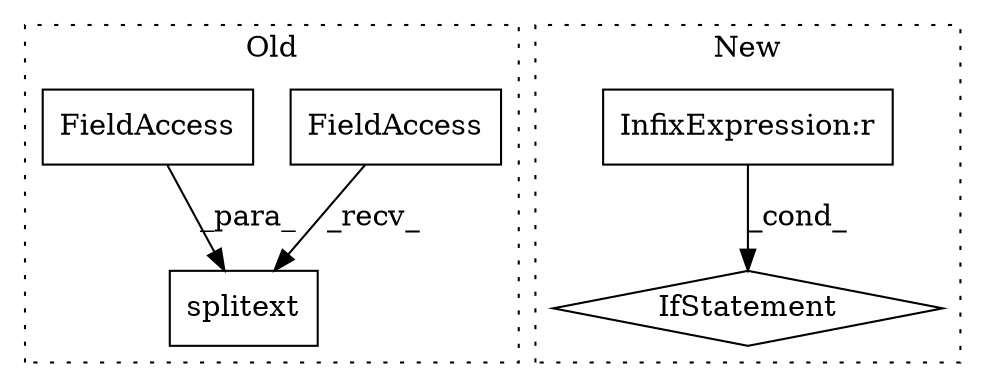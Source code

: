 digraph G {
subgraph cluster0 {
1 [label="splitext" a="32" s="11978,12000" l="9,1" shape="box"];
3 [label="FieldAccess" a="22" s="11970" l="7" shape="box"];
4 [label="FieldAccess" a="22" s="11987" l="13" shape="box"];
label = "Old";
style="dotted";
}
subgraph cluster1 {
2 [label="IfStatement" a="25" s="11754,11771" l="4,2" shape="diamond"];
5 [label="InfixExpression:r" a="27" s="11763" l="4" shape="box"];
label = "New";
style="dotted";
}
3 -> 1 [label="_recv_"];
4 -> 1 [label="_para_"];
5 -> 2 [label="_cond_"];
}